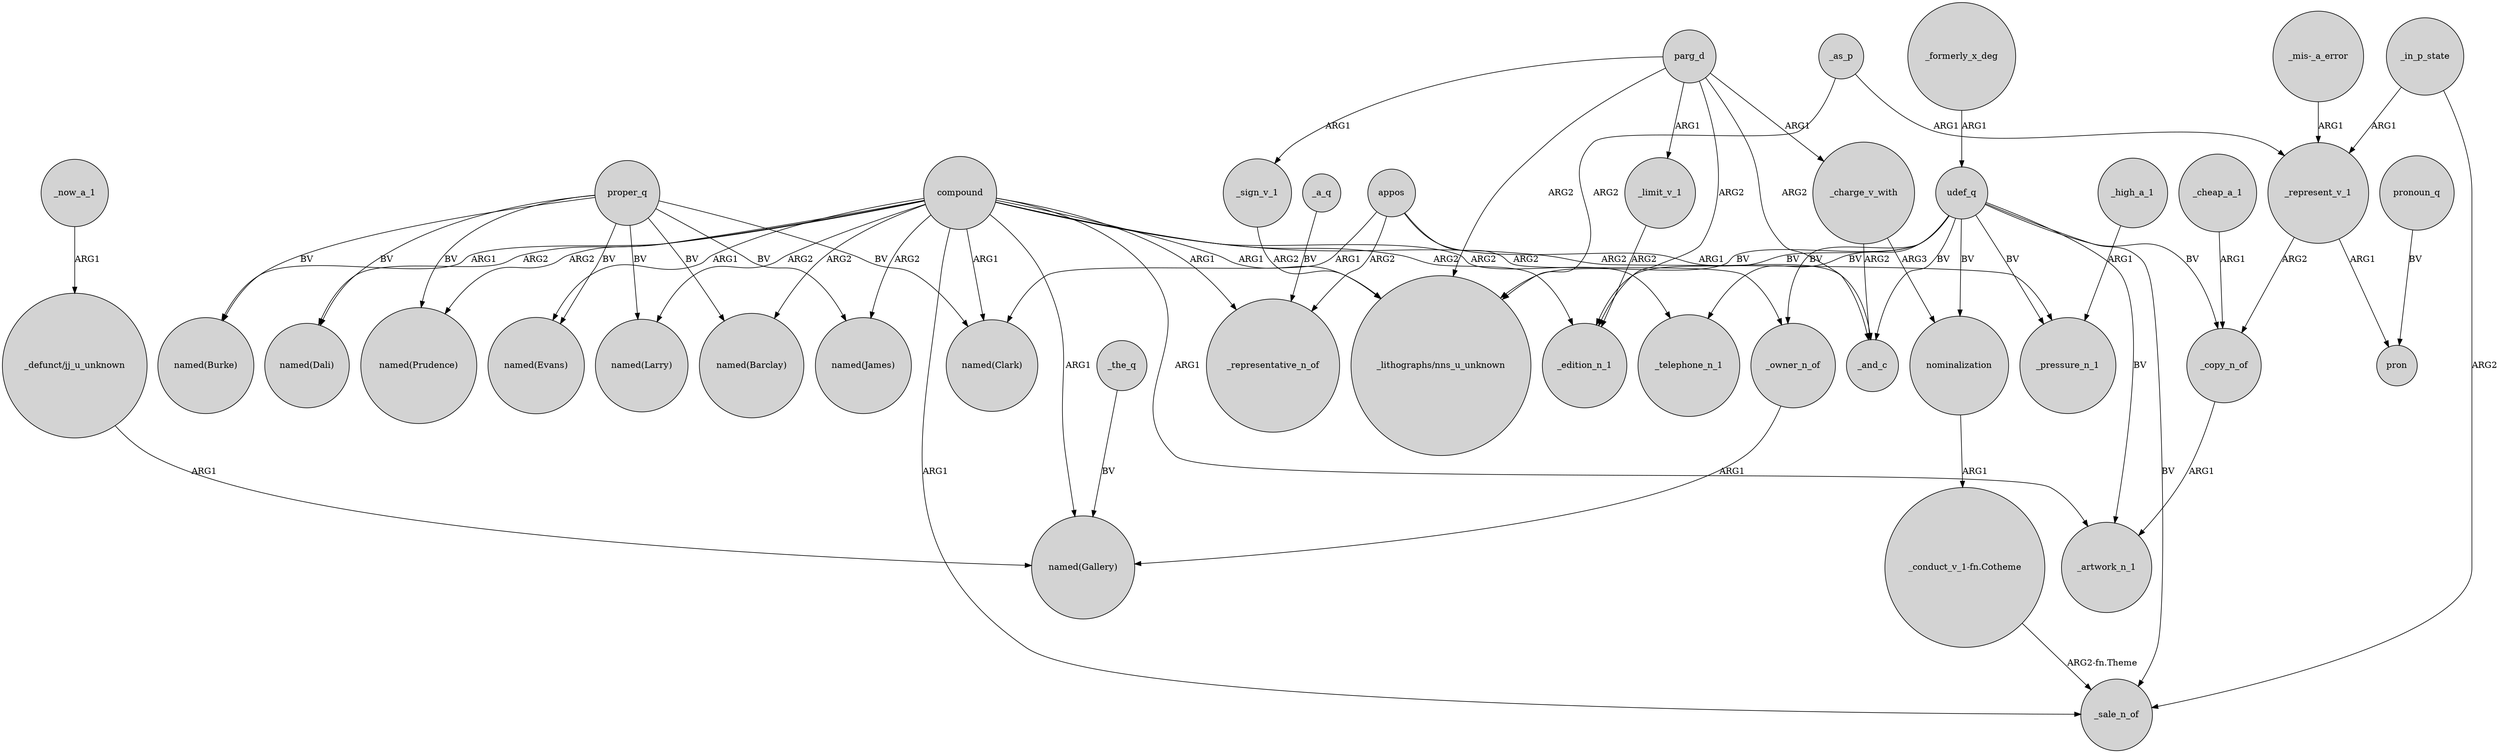 digraph {
	node [shape=circle style=filled]
	udef_q -> _pressure_n_1 [label=BV]
	appos -> _owner_n_of [label=ARG2]
	_sign_v_1 -> "_lithographs/nns_u_unknown" [label=ARG2]
	parg_d -> _limit_v_1 [label=ARG1]
	"_conduct_v_1-fn.Cotheme" -> _sale_n_of [label="ARG2-fn.Theme"]
	proper_q -> "named(Evans)" [label=BV]
	udef_q -> _artwork_n_1 [label=BV]
	_represent_v_1 -> pron [label=ARG1]
	_limit_v_1 -> _edition_n_1 [label=ARG2]
	_in_p_state -> _sale_n_of [label=ARG2]
	compound -> _telephone_n_1 [label=ARG2]
	compound -> _edition_n_1 [label=ARG2]
	_high_a_1 -> _pressure_n_1 [label=ARG1]
	compound -> "named(Burke)" [label=ARG1]
	appos -> _and_c [label=ARG1]
	compound -> "named(Prudence)" [label=ARG2]
	udef_q -> _telephone_n_1 [label=BV]
	compound -> "named(Clark)" [label=ARG1]
	_represent_v_1 -> _copy_n_of [label=ARG2]
	_cheap_a_1 -> _copy_n_of [label=ARG1]
	compound -> _artwork_n_1 [label=ARG1]
	_the_q -> "named(Gallery)" [label=BV]
	compound -> "named(James)" [label=ARG2]
	compound -> "named(Dali)" [label=ARG2]
	proper_q -> "named(Prudence)" [label=BV]
	compound -> "_lithographs/nns_u_unknown" [label=ARG1]
	compound -> _pressure_n_1 [label=ARG2]
	proper_q -> "named(Burke)" [label=BV]
	compound -> _representative_n_of [label=ARG1]
	parg_d -> _edition_n_1 [label=ARG2]
	_owner_n_of -> "named(Gallery)" [label=ARG1]
	nominalization -> "_conduct_v_1-fn.Cotheme" [label=ARG1]
	compound -> "named(Gallery)" [label=ARG1]
	parg_d -> _and_c [label=ARG2]
	parg_d -> _charge_v_with [label=ARG1]
	_charge_v_with -> _and_c [label=ARG2]
	proper_q -> "named(Larry)" [label=BV]
	_in_p_state -> _represent_v_1 [label=ARG1]
	pronoun_q -> pron [label=BV]
	proper_q -> "named(Dali)" [label=BV]
	parg_d -> "_lithographs/nns_u_unknown" [label=ARG2]
	proper_q -> "named(Clark)" [label=BV]
	parg_d -> _sign_v_1 [label=ARG1]
	appos -> _representative_n_of [label=ARG2]
	compound -> "named(Evans)" [label=ARG1]
	proper_q -> "named(Barclay)" [label=BV]
	"_mis-_a_error" -> _represent_v_1 [label=ARG1]
	udef_q -> "_lithographs/nns_u_unknown" [label=BV]
	proper_q -> "named(James)" [label=BV]
	udef_q -> nominalization [label=BV]
	_charge_v_with -> nominalization [label=ARG3]
	udef_q -> _owner_n_of [label=BV]
	udef_q -> _sale_n_of [label=BV]
	udef_q -> _edition_n_1 [label=BV]
	_a_q -> _representative_n_of [label=BV]
	compound -> "named(Barclay)" [label=ARG2]
	compound -> "named(Larry)" [label=ARG2]
	_formerly_x_deg -> udef_q [label=ARG1]
	_as_p -> "_lithographs/nns_u_unknown" [label=ARG2]
	udef_q -> _and_c [label=BV]
	_as_p -> _represent_v_1 [label=ARG1]
	_copy_n_of -> _artwork_n_1 [label=ARG1]
	appos -> "named(Clark)" [label=ARG1]
	udef_q -> _copy_n_of [label=BV]
	compound -> _sale_n_of [label=ARG1]
	_now_a_1 -> "_defunct/jj_u_unknown" [label=ARG1]
	"_defunct/jj_u_unknown" -> "named(Gallery)" [label=ARG1]
}
